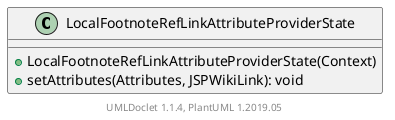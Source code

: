 @startuml

    class LocalFootnoteRefLinkAttributeProviderState [[LocalFootnoteRefLinkAttributeProviderState.html]] {
        +LocalFootnoteRefLinkAttributeProviderState(Context)
        +setAttributes(Attributes, JSPWikiLink): void
    }


    center footer UMLDoclet 1.1.4, PlantUML 1.2019.05
@enduml

